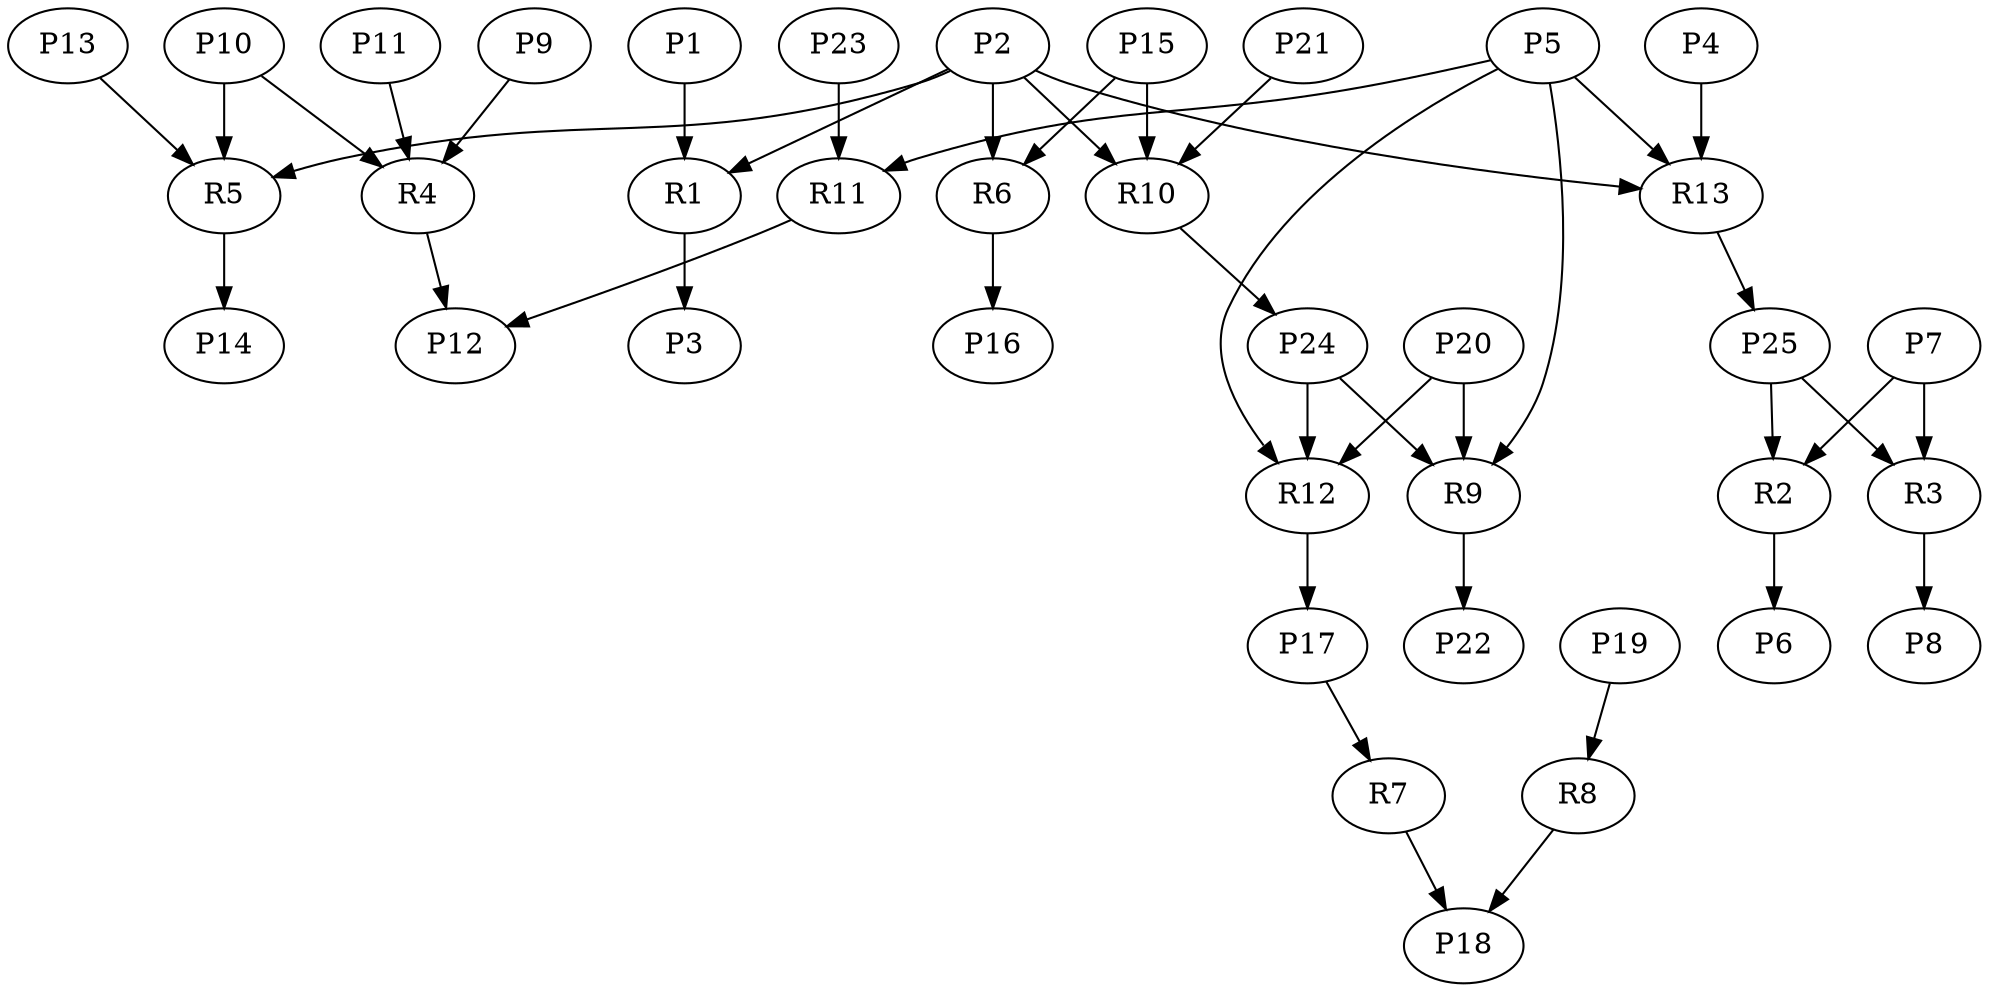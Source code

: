strict digraph {
	1 [label=P1]
	2 [label=P2]
	3 [label=P3]
	4 [label=P4]
	5 [label=P5]
	6 [label=P6]
	7 [label=P7]
	8 [label=P8]
	9 [label=P9]
	10 [label=P10]
	11 [label=P11]
	12 [label=P12]
	13 [label=P13]
	14 [label=P14]
	15 [label=P15]
	16 [label=P16]
	17 [label=P17]
	18 [label=P18]
	19 [label=P19]
	20 [label=P20]
	21 [label=P21]
	22 [label=P22]
	23 [label=P23]
	24 [label=P24]
	25 [label=P25]
	26 [label=R1]
	27 [label=R2]
	28 [label=R3]
	29 [label=R4]
	30 [label=R5]
	31 [label=R6]
	32 [label=R7]
	33 [label=R8]
	34 [label=R9]
	35 [label=R10]
	36 [label=R11]
	37 [label=R12]
	38 [label=R13]
	1 -> 26
	26 -> 3
	26 -> 3
	2 -> 26
	2 -> 30
	2 -> 31
	2 -> 35
	2 -> 38
	25 -> 27
	25 -> 28
	27 -> 6
	27 -> 6
	7 -> 27
	7 -> 28
	28 -> 8
	28 -> 8
	10 -> 29
	10 -> 30
	29 -> 12
	29 -> 12
	29 -> 12
	11 -> 29
	9 -> 29
	13 -> 30
	30 -> 14
	30 -> 14
	30 -> 14
	31 -> 16
	31 -> 16
	15 -> 31
	15 -> 35
	17 -> 32
	32 -> 18
	19 -> 33
	33 -> 18
	5 -> 34
	5 -> 36
	5 -> 37
	5 -> 38
	34 -> 22
	34 -> 22
	34 -> 22
	24 -> 34
	24 -> 37
	20 -> 34
	20 -> 37
	21 -> 35
	35 -> 24
	35 -> 24
	35 -> 24
	36 -> 12
	36 -> 12
	23 -> 36
	37 -> 17
	37 -> 17
	37 -> 17
	38 -> 25
	38 -> 25
	38 -> 25
	4 -> 38
}
